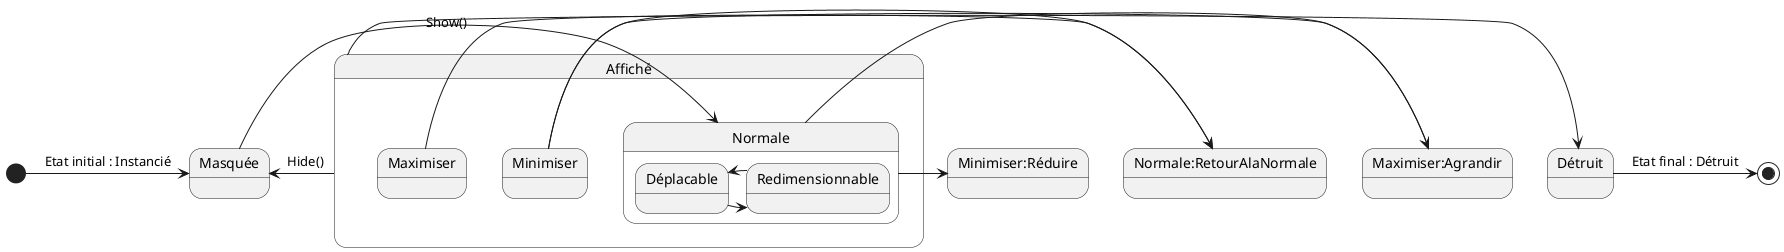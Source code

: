 @startuml
[*]->Masquée:Etat initial : Instancié

state Affiché{   
    
    state Minimiser{
        
    }

    state Maximiser{
        
    }
    state Normale{
        Déplacable->Redimensionnable
        Redimensionnable->Déplacable
    }
}
state Masquée{

}

Masquée->Normale:Show()
Affiché->Masquée:Hide()
Normale->Minimiser:Réduire

Minimiser->Normale:RetourAlaNormale
Normale->Maximiser:Agrandir
Maximiser->Normale:RetourAlaNormale

Minimiser->Maximiser:Agrandir
Affiché->Détruit
Détruit->[*]:Etat final : Détruit

/' Instancié->Icone:AfficheLiconeDansLaBarreDeTache '/
/'Icone->Normale:AfficheFenêtre
Normale->Agrandir:Agrandir
Normale->Redimensionner:Redimensionner
Normale->Déplacable:déplacer
Redimensionner->Réduire:RéduireLaFenetre
Réduire->Icone:AfficheLiconeDansLaBarreDeTache '/
@enduml